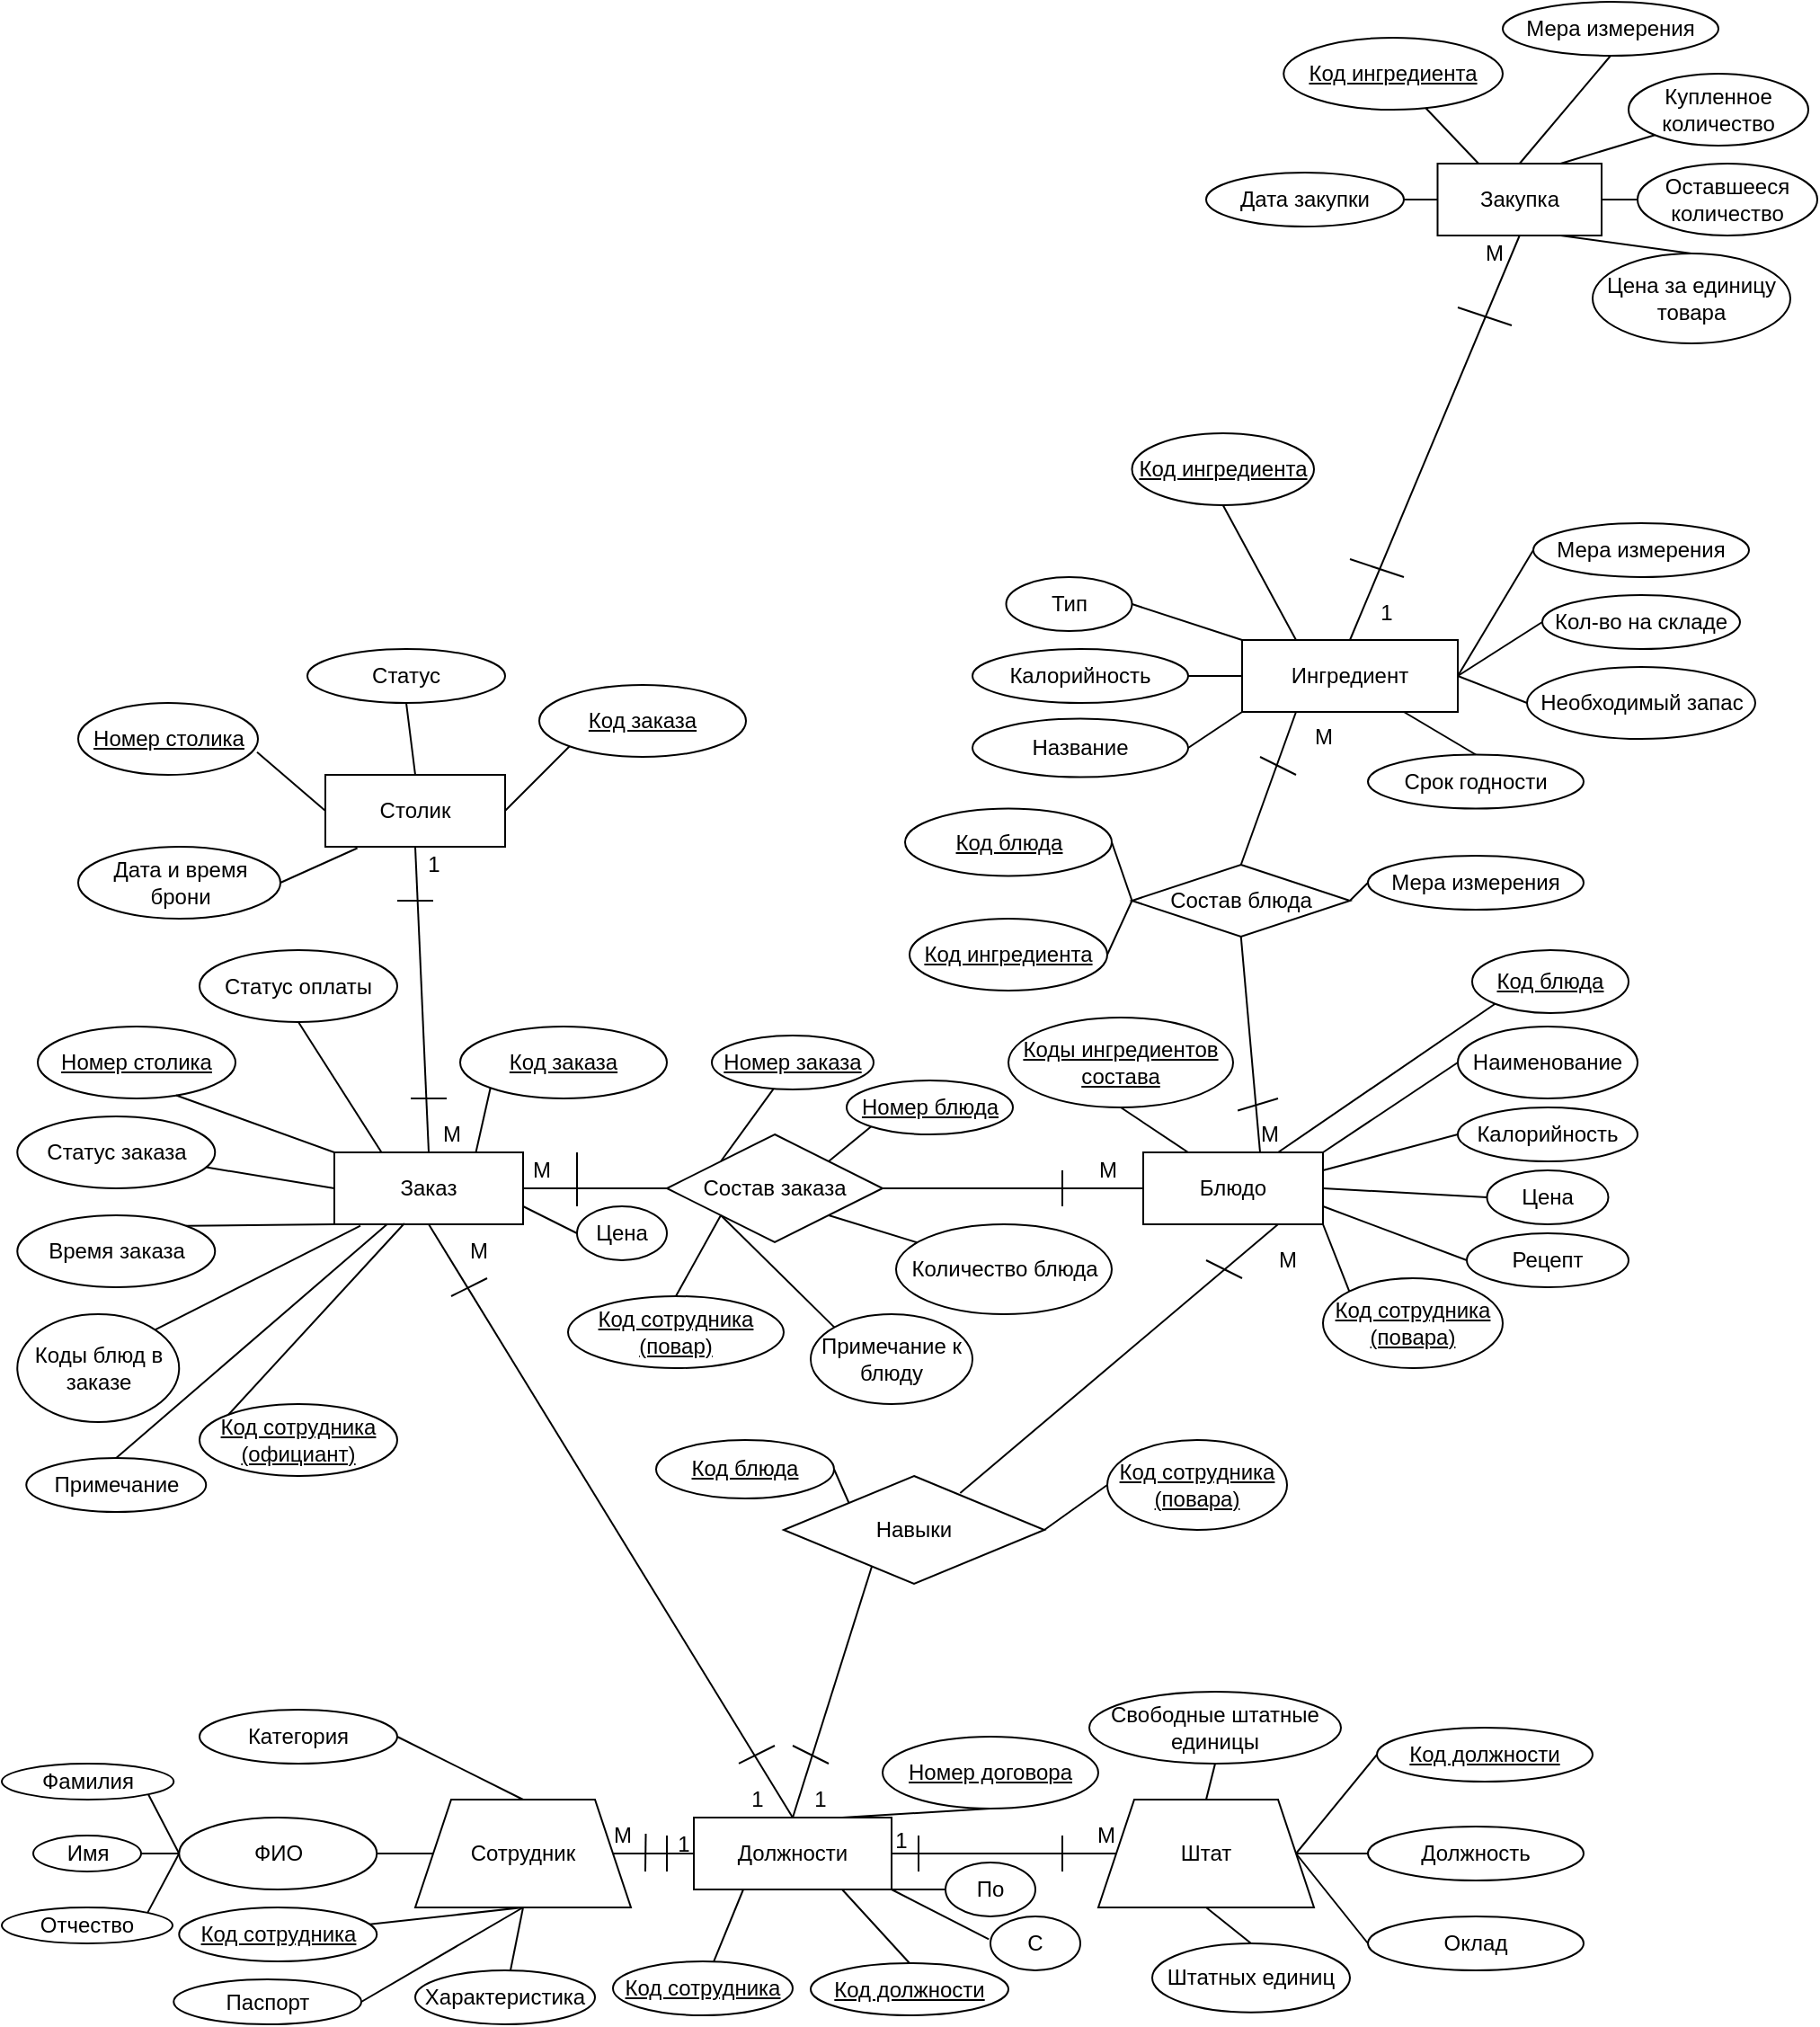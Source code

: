 <mxfile version="21.2.9" type="device">
  <diagram id="UZ1ILVMDWZqd_bXT8X1w" name="Page-1">
    <mxGraphModel dx="899" dy="439" grid="1" gridSize="10" guides="1" tooltips="1" connect="1" arrows="1" fold="1" page="1" pageScale="1" pageWidth="827" pageHeight="1169" math="0" shadow="0">
      <root>
        <mxCell id="0" />
        <mxCell id="1" parent="0" />
        <mxCell id="opRLC-yu4U34-WdNQWTd-2" value="" style="endArrow=none;html=1;rounded=0;exitX=0.5;exitY=1;exitDx=0;exitDy=0;entryX=1;entryY=0.5;entryDx=0;entryDy=0;" parent="1" source="Kmzw-rQ17uy8xX1qYXSE-18" target="opRLC-yu4U34-WdNQWTd-3" edge="1">
          <mxGeometry width="50" height="50" relative="1" as="geometry">
            <mxPoint x="280" y="1090" as="sourcePoint" />
            <mxPoint x="370" y="580" as="targetPoint" />
          </mxGeometry>
        </mxCell>
        <mxCell id="opRLC-yu4U34-WdNQWTd-3" value="Паспорт" style="ellipse;whiteSpace=wrap;html=1;" parent="1" vertex="1">
          <mxGeometry x="95.63" y="1130" width="104.37" height="25" as="geometry" />
        </mxCell>
        <mxCell id="opRLC-yu4U34-WdNQWTd-10" value="" style="endArrow=none;html=1;rounded=0;exitX=0;exitY=0.5;exitDx=0;exitDy=0;" parent="1" source="Kmzw-rQ17uy8xX1qYXSE-18" target="opRLC-yu4U34-WdNQWTd-11" edge="1">
          <mxGeometry width="50" height="50" relative="1" as="geometry">
            <mxPoint x="220" y="1060" as="sourcePoint" />
            <mxPoint x="270" y="520" as="targetPoint" />
          </mxGeometry>
        </mxCell>
        <mxCell id="opRLC-yu4U34-WdNQWTd-11" value="ФИО" style="ellipse;whiteSpace=wrap;html=1;" parent="1" vertex="1">
          <mxGeometry x="98.63" y="1040" width="110" height="40" as="geometry" />
        </mxCell>
        <mxCell id="opRLC-yu4U34-WdNQWTd-17" value="" style="endArrow=none;html=1;rounded=0;exitX=1;exitY=0.5;exitDx=0;exitDy=0;entryX=0;entryY=0.5;entryDx=0;entryDy=0;" parent="1" source="Kmzw-rQ17uy8xX1qYXSE-17" target="opRLC-yu4U34-WdNQWTd-18" edge="1">
          <mxGeometry width="50" height="50" relative="1" as="geometry">
            <mxPoint x="722.5" y="1060" as="sourcePoint" />
            <mxPoint x="700" y="470" as="targetPoint" />
          </mxGeometry>
        </mxCell>
        <mxCell id="opRLC-yu4U34-WdNQWTd-18" value="&lt;u&gt;Код должности&lt;/u&gt;" style="ellipse;whiteSpace=wrap;html=1;" parent="1" vertex="1">
          <mxGeometry x="765" y="990" width="120" height="30" as="geometry" />
        </mxCell>
        <mxCell id="opRLC-yu4U34-WdNQWTd-20" value="Должность" style="ellipse;whiteSpace=wrap;html=1;" parent="1" vertex="1">
          <mxGeometry x="760" y="1045" width="120" height="30" as="geometry" />
        </mxCell>
        <mxCell id="opRLC-yu4U34-WdNQWTd-21" value="" style="endArrow=none;html=1;rounded=0;entryX=0;entryY=0.5;entryDx=0;entryDy=0;exitX=1;exitY=0.5;exitDx=0;exitDy=0;" parent="1" source="Kmzw-rQ17uy8xX1qYXSE-17" target="opRLC-yu4U34-WdNQWTd-20" edge="1">
          <mxGeometry width="50" height="50" relative="1" as="geometry">
            <mxPoint x="722.5" y="1060" as="sourcePoint" />
            <mxPoint x="620" y="920" as="targetPoint" />
          </mxGeometry>
        </mxCell>
        <mxCell id="opRLC-yu4U34-WdNQWTd-22" value="Оклад" style="ellipse;whiteSpace=wrap;html=1;" parent="1" vertex="1">
          <mxGeometry x="760" y="1095" width="120" height="30" as="geometry" />
        </mxCell>
        <mxCell id="opRLC-yu4U34-WdNQWTd-23" value="" style="endArrow=none;html=1;rounded=0;exitX=1;exitY=0.5;exitDx=0;exitDy=0;entryX=0;entryY=0.5;entryDx=0;entryDy=0;" parent="1" source="Kmzw-rQ17uy8xX1qYXSE-17" target="opRLC-yu4U34-WdNQWTd-22" edge="1">
          <mxGeometry width="50" height="50" relative="1" as="geometry">
            <mxPoint x="722.5" y="1060" as="sourcePoint" />
            <mxPoint x="620" y="920" as="targetPoint" />
          </mxGeometry>
        </mxCell>
        <mxCell id="opRLC-yu4U34-WdNQWTd-26" value="" style="endArrow=none;html=1;rounded=0;exitX=0.5;exitY=0;exitDx=0;exitDy=0;entryX=1;entryY=0.5;entryDx=0;entryDy=0;" parent="1" source="Kmzw-rQ17uy8xX1qYXSE-18" target="opRLC-yu4U34-WdNQWTd-27" edge="1">
          <mxGeometry width="50" height="50" relative="1" as="geometry">
            <mxPoint x="280" y="1030" as="sourcePoint" />
            <mxPoint x="190" y="990" as="targetPoint" />
          </mxGeometry>
        </mxCell>
        <mxCell id="opRLC-yu4U34-WdNQWTd-27" value="Категория" style="ellipse;whiteSpace=wrap;html=1;" parent="1" vertex="1">
          <mxGeometry x="110" y="980" width="110" height="30" as="geometry" />
        </mxCell>
        <mxCell id="opRLC-yu4U34-WdNQWTd-28" value="Фамилия" style="ellipse;whiteSpace=wrap;html=1;" parent="1" vertex="1">
          <mxGeometry y="1010" width="95.63" height="20" as="geometry" />
        </mxCell>
        <mxCell id="opRLC-yu4U34-WdNQWTd-29" value="Отчество" style="ellipse;whiteSpace=wrap;html=1;" parent="1" vertex="1">
          <mxGeometry y="1090" width="95" height="20" as="geometry" />
        </mxCell>
        <mxCell id="opRLC-yu4U34-WdNQWTd-30" value="Имя" style="ellipse;whiteSpace=wrap;html=1;" parent="1" vertex="1">
          <mxGeometry x="17.5" y="1050" width="60" height="20" as="geometry" />
        </mxCell>
        <mxCell id="opRLC-yu4U34-WdNQWTd-33" value="" style="endArrow=none;html=1;rounded=0;exitX=0;exitY=0.5;exitDx=0;exitDy=0;entryX=1;entryY=0.5;entryDx=0;entryDy=0;" parent="1" source="opRLC-yu4U34-WdNQWTd-11" target="opRLC-yu4U34-WdNQWTd-30" edge="1">
          <mxGeometry width="50" height="50" relative="1" as="geometry">
            <mxPoint x="140" y="970" as="sourcePoint" />
            <mxPoint x="190" y="920" as="targetPoint" />
          </mxGeometry>
        </mxCell>
        <mxCell id="opRLC-yu4U34-WdNQWTd-34" value="" style="endArrow=none;html=1;rounded=0;exitX=0;exitY=0.5;exitDx=0;exitDy=0;entryX=1;entryY=1;entryDx=0;entryDy=0;" parent="1" source="opRLC-yu4U34-WdNQWTd-11" target="opRLC-yu4U34-WdNQWTd-28" edge="1">
          <mxGeometry width="50" height="50" relative="1" as="geometry">
            <mxPoint x="140" y="970" as="sourcePoint" />
            <mxPoint x="190" y="920" as="targetPoint" />
          </mxGeometry>
        </mxCell>
        <mxCell id="opRLC-yu4U34-WdNQWTd-35" value="" style="endArrow=none;html=1;rounded=0;exitX=0;exitY=0.5;exitDx=0;exitDy=0;entryX=1;entryY=0;entryDx=0;entryDy=0;" parent="1" source="opRLC-yu4U34-WdNQWTd-11" target="opRLC-yu4U34-WdNQWTd-29" edge="1">
          <mxGeometry width="50" height="50" relative="1" as="geometry">
            <mxPoint x="140" y="970" as="sourcePoint" />
            <mxPoint x="190" y="920" as="targetPoint" />
          </mxGeometry>
        </mxCell>
        <mxCell id="opRLC-yu4U34-WdNQWTd-36" value="" style="endArrow=none;html=1;rounded=0;exitX=0.25;exitY=1;exitDx=0;exitDy=0;" parent="1" source="Kmzw-rQ17uy8xX1qYXSE-15" target="opRLC-yu4U34-WdNQWTd-42" edge="1">
          <mxGeometry width="50" height="50" relative="1" as="geometry">
            <mxPoint x="410" y="1080" as="sourcePoint" />
            <mxPoint x="390" y="1120" as="targetPoint" />
          </mxGeometry>
        </mxCell>
        <mxCell id="opRLC-yu4U34-WdNQWTd-37" value="" style="endArrow=none;html=1;rounded=0;exitX=0.5;exitY=1;exitDx=0;exitDy=0;" parent="1" source="Kmzw-rQ17uy8xX1qYXSE-18" target="opRLC-yu4U34-WdNQWTd-38" edge="1">
          <mxGeometry width="50" height="50" relative="1" as="geometry">
            <mxPoint x="280" y="1090" as="sourcePoint" />
            <mxPoint x="280" y="1130" as="targetPoint" />
          </mxGeometry>
        </mxCell>
        <mxCell id="opRLC-yu4U34-WdNQWTd-38" value="Характеристика" style="ellipse;whiteSpace=wrap;html=1;" parent="1" vertex="1">
          <mxGeometry x="230" y="1125" width="100" height="30" as="geometry" />
        </mxCell>
        <mxCell id="opRLC-yu4U34-WdNQWTd-39" value="" style="endArrow=none;html=1;rounded=0;exitX=0.5;exitY=1;exitDx=0;exitDy=0;" parent="1" source="Kmzw-rQ17uy8xX1qYXSE-18" target="opRLC-yu4U34-WdNQWTd-40" edge="1">
          <mxGeometry width="50" height="50" relative="1" as="geometry">
            <mxPoint x="280" y="1090" as="sourcePoint" />
            <mxPoint x="190" y="1100" as="targetPoint" />
          </mxGeometry>
        </mxCell>
        <mxCell id="opRLC-yu4U34-WdNQWTd-40" value="&lt;u&gt;Код сотрудника&lt;/u&gt;" style="ellipse;whiteSpace=wrap;html=1;" parent="1" vertex="1">
          <mxGeometry x="98.63" y="1090" width="110" height="30" as="geometry" />
        </mxCell>
        <mxCell id="opRLC-yu4U34-WdNQWTd-42" value="&lt;u&gt;Код сотрудника&lt;/u&gt;" style="ellipse;whiteSpace=wrap;html=1;" parent="1" vertex="1">
          <mxGeometry x="340" y="1120" width="100" height="30" as="geometry" />
        </mxCell>
        <mxCell id="opRLC-yu4U34-WdNQWTd-44" value="" style="endArrow=none;html=1;rounded=0;entryX=0.75;entryY=1;entryDx=0;entryDy=0;exitX=0.5;exitY=0;exitDx=0;exitDy=0;" parent="1" source="opRLC-yu4U34-WdNQWTd-45" target="Kmzw-rQ17uy8xX1qYXSE-15" edge="1">
          <mxGeometry width="50" height="50" relative="1" as="geometry">
            <mxPoint x="480" y="1110" as="sourcePoint" />
            <mxPoint x="470" y="1080" as="targetPoint" />
          </mxGeometry>
        </mxCell>
        <mxCell id="opRLC-yu4U34-WdNQWTd-45" value="&lt;u&gt;Код должности&lt;/u&gt;" style="ellipse;whiteSpace=wrap;html=1;" parent="1" vertex="1">
          <mxGeometry x="450" y="1121" width="110" height="29" as="geometry" />
        </mxCell>
        <mxCell id="opRLC-yu4U34-WdNQWTd-49" value="" style="endArrow=none;html=1;rounded=0;exitX=1;exitY=0.5;exitDx=0;exitDy=0;entryX=0;entryY=0.5;entryDx=0;entryDy=0;" parent="1" source="Kmzw-rQ17uy8xX1qYXSE-18" target="Kmzw-rQ17uy8xX1qYXSE-15" edge="1">
          <mxGeometry width="50" height="50" relative="1" as="geometry">
            <mxPoint x="340" y="1060" as="sourcePoint" />
            <mxPoint x="380" y="1060" as="targetPoint" />
          </mxGeometry>
        </mxCell>
        <mxCell id="opRLC-yu4U34-WdNQWTd-50" value="" style="endArrow=none;html=1;rounded=0;entryX=1;entryY=0.5;entryDx=0;entryDy=0;exitX=0;exitY=0.5;exitDx=0;exitDy=0;" parent="1" source="Kmzw-rQ17uy8xX1qYXSE-17" target="Kmzw-rQ17uy8xX1qYXSE-15" edge="1">
          <mxGeometry width="50" height="50" relative="1" as="geometry">
            <mxPoint x="612.5" y="1060" as="sourcePoint" />
            <mxPoint x="500" y="1060" as="targetPoint" />
          </mxGeometry>
        </mxCell>
        <mxCell id="opRLC-yu4U34-WdNQWTd-51" value="" style="endArrow=none;html=1;rounded=0;entryX=0.5;entryY=1;entryDx=0;entryDy=0;exitX=0.5;exitY=0;exitDx=0;exitDy=0;" parent="1" source="opRLC-yu4U34-WdNQWTd-52" target="Kmzw-rQ17uy8xX1qYXSE-17" edge="1">
          <mxGeometry width="50" height="50" relative="1" as="geometry">
            <mxPoint x="610" y="1110" as="sourcePoint" />
            <mxPoint x="667.5" y="1090" as="targetPoint" />
          </mxGeometry>
        </mxCell>
        <mxCell id="opRLC-yu4U34-WdNQWTd-52" value="Штатных единиц" style="ellipse;whiteSpace=wrap;html=1;" parent="1" vertex="1">
          <mxGeometry x="640" y="1110.0" width="110" height="38.37" as="geometry" />
        </mxCell>
        <mxCell id="opRLC-yu4U34-WdNQWTd-53" value="Свободные штатные единицы" style="ellipse;whiteSpace=wrap;html=1;" parent="1" vertex="1">
          <mxGeometry x="605" y="970" width="140" height="40" as="geometry" />
        </mxCell>
        <mxCell id="opRLC-yu4U34-WdNQWTd-54" value="" style="endArrow=none;html=1;rounded=0;entryX=0.5;entryY=1;entryDx=0;entryDy=0;exitX=0.5;exitY=0;exitDx=0;exitDy=0;" parent="1" source="Kmzw-rQ17uy8xX1qYXSE-17" target="opRLC-yu4U34-WdNQWTd-53" edge="1">
          <mxGeometry width="50" height="50" relative="1" as="geometry">
            <mxPoint x="667.5" y="1030" as="sourcePoint" />
            <mxPoint x="500" y="1040" as="targetPoint" />
          </mxGeometry>
        </mxCell>
        <mxCell id="opRLC-yu4U34-WdNQWTd-60" value="Заказ" style="rounded=0;whiteSpace=wrap;html=1;" parent="1" vertex="1">
          <mxGeometry x="185" y="670" width="105" height="40" as="geometry" />
        </mxCell>
        <mxCell id="opRLC-yu4U34-WdNQWTd-62" value="Время заказа" style="ellipse;whiteSpace=wrap;html=1;" parent="1" vertex="1">
          <mxGeometry x="8.63" y="705" width="110" height="40" as="geometry" />
        </mxCell>
        <mxCell id="opRLC-yu4U34-WdNQWTd-63" value="Статус заказа" style="ellipse;whiteSpace=wrap;html=1;" parent="1" vertex="1">
          <mxGeometry x="8.63" y="650" width="110" height="40" as="geometry" />
        </mxCell>
        <mxCell id="opRLC-yu4U34-WdNQWTd-65" value="Дата и время брони" style="ellipse;whiteSpace=wrap;html=1;" parent="1" vertex="1">
          <mxGeometry x="42.5" y="500" width="112.5" height="40" as="geometry" />
        </mxCell>
        <mxCell id="opRLC-yu4U34-WdNQWTd-66" value="Примечание" style="ellipse;whiteSpace=wrap;html=1;" parent="1" vertex="1">
          <mxGeometry x="13.63" y="840" width="100" height="30" as="geometry" />
        </mxCell>
        <mxCell id="opRLC-yu4U34-WdNQWTd-67" value="Цена" style="ellipse;whiteSpace=wrap;html=1;" parent="1" vertex="1">
          <mxGeometry x="320" y="700" width="50" height="30" as="geometry" />
        </mxCell>
        <mxCell id="opRLC-yu4U34-WdNQWTd-68" value="Статус оплаты" style="ellipse;whiteSpace=wrap;html=1;" parent="1" vertex="1">
          <mxGeometry x="110" y="557.5" width="110" height="40" as="geometry" />
        </mxCell>
        <mxCell id="opRLC-yu4U34-WdNQWTd-69" value="&lt;u&gt;Код заказа&lt;/u&gt;" style="ellipse;whiteSpace=wrap;html=1;" parent="1" vertex="1">
          <mxGeometry x="255" y="600" width="115" height="40" as="geometry" />
        </mxCell>
        <mxCell id="opRLC-yu4U34-WdNQWTd-70" value="Столик" style="rounded=0;whiteSpace=wrap;html=1;" parent="1" vertex="1">
          <mxGeometry x="180" y="460" width="100" height="40" as="geometry" />
        </mxCell>
        <mxCell id="opRLC-yu4U34-WdNQWTd-71" value="&lt;u&gt;Номер столика&lt;/u&gt;" style="ellipse;whiteSpace=wrap;html=1;" parent="1" vertex="1">
          <mxGeometry x="42.5" y="420" width="100" height="40" as="geometry" />
        </mxCell>
        <mxCell id="opRLC-yu4U34-WdNQWTd-72" value="&lt;u&gt;Код заказа&lt;/u&gt;" style="ellipse;whiteSpace=wrap;html=1;" parent="1" vertex="1">
          <mxGeometry x="299" y="410" width="115" height="40" as="geometry" />
        </mxCell>
        <mxCell id="opRLC-yu4U34-WdNQWTd-73" value="Статус" style="ellipse;whiteSpace=wrap;html=1;" parent="1" vertex="1">
          <mxGeometry x="170" y="390" width="110" height="30" as="geometry" />
        </mxCell>
        <mxCell id="opRLC-yu4U34-WdNQWTd-75" value="&lt;u&gt;Номер столика&lt;/u&gt;" style="ellipse;whiteSpace=wrap;html=1;" parent="1" vertex="1">
          <mxGeometry x="20" y="600" width="110" height="40" as="geometry" />
        </mxCell>
        <mxCell id="opRLC-yu4U34-WdNQWTd-78" value="" style="endArrow=none;html=1;rounded=0;entryX=0.5;entryY=1;entryDx=0;entryDy=0;exitX=0.5;exitY=0;exitDx=0;exitDy=0;" parent="1" source="Kmzw-rQ17uy8xX1qYXSE-15" target="opRLC-yu4U34-WdNQWTd-60" edge="1">
          <mxGeometry width="50" height="50" relative="1" as="geometry">
            <mxPoint x="300" y="990" as="sourcePoint" />
            <mxPoint x="290" y="720" as="targetPoint" />
          </mxGeometry>
        </mxCell>
        <mxCell id="opRLC-yu4U34-WdNQWTd-80" value="M" style="text;html=1;align=center;verticalAlign=middle;resizable=0;points=[];autosize=1;strokeColor=none;fillColor=none;" parent="1" vertex="1">
          <mxGeometry x="250" y="715" width="30" height="20" as="geometry" />
        </mxCell>
        <mxCell id="opRLC-yu4U34-WdNQWTd-81" value="" style="endArrow=none;html=1;rounded=0;exitX=0.5;exitY=0;exitDx=0;exitDy=0;entryX=0.5;entryY=1;entryDx=0;entryDy=0;" parent="1" source="opRLC-yu4U34-WdNQWTd-60" target="opRLC-yu4U34-WdNQWTd-70" edge="1">
          <mxGeometry width="50" height="50" relative="1" as="geometry">
            <mxPoint x="270" y="770" as="sourcePoint" />
            <mxPoint x="320" y="720" as="targetPoint" />
          </mxGeometry>
        </mxCell>
        <mxCell id="opRLC-yu4U34-WdNQWTd-82" value="1" style="text;html=1;align=center;verticalAlign=middle;resizable=0;points=[];autosize=1;strokeColor=none;fillColor=none;" parent="1" vertex="1">
          <mxGeometry x="230" y="500" width="20" height="20" as="geometry" />
        </mxCell>
        <mxCell id="opRLC-yu4U34-WdNQWTd-83" value="M" style="text;html=1;align=center;verticalAlign=middle;resizable=0;points=[];autosize=1;strokeColor=none;fillColor=none;" parent="1" vertex="1">
          <mxGeometry x="235" y="650" width="30" height="20" as="geometry" />
        </mxCell>
        <mxCell id="opRLC-yu4U34-WdNQWTd-85" value="" style="endArrow=none;html=1;rounded=0;exitX=0.5;exitY=0;exitDx=0;exitDy=0;" parent="1" source="opRLC-yu4U34-WdNQWTd-66" target="opRLC-yu4U34-WdNQWTd-60" edge="1">
          <mxGeometry width="50" height="50" relative="1" as="geometry">
            <mxPoint x="270" y="770" as="sourcePoint" />
            <mxPoint x="320" y="720" as="targetPoint" />
          </mxGeometry>
        </mxCell>
        <mxCell id="opRLC-yu4U34-WdNQWTd-86" value="" style="endArrow=none;html=1;rounded=0;exitX=1;exitY=0;exitDx=0;exitDy=0;entryX=0;entryY=1;entryDx=0;entryDy=0;" parent="1" source="opRLC-yu4U34-WdNQWTd-62" target="opRLC-yu4U34-WdNQWTd-60" edge="1">
          <mxGeometry width="50" height="50" relative="1" as="geometry">
            <mxPoint x="270" y="770" as="sourcePoint" />
            <mxPoint x="320" y="720" as="targetPoint" />
          </mxGeometry>
        </mxCell>
        <mxCell id="opRLC-yu4U34-WdNQWTd-87" value="" style="endArrow=none;html=1;rounded=0;entryX=0;entryY=0.5;entryDx=0;entryDy=0;" parent="1" source="opRLC-yu4U34-WdNQWTd-63" target="opRLC-yu4U34-WdNQWTd-60" edge="1">
          <mxGeometry width="50" height="50" relative="1" as="geometry">
            <mxPoint x="270" y="770" as="sourcePoint" />
            <mxPoint x="320" y="720" as="targetPoint" />
          </mxGeometry>
        </mxCell>
        <mxCell id="opRLC-yu4U34-WdNQWTd-88" value="" style="endArrow=none;html=1;rounded=0;exitX=0.7;exitY=0.956;exitDx=0;exitDy=0;exitPerimeter=0;entryX=0;entryY=0;entryDx=0;entryDy=0;" parent="1" source="opRLC-yu4U34-WdNQWTd-75" target="opRLC-yu4U34-WdNQWTd-60" edge="1">
          <mxGeometry width="50" height="50" relative="1" as="geometry">
            <mxPoint x="270" y="770" as="sourcePoint" />
            <mxPoint x="180" y="670" as="targetPoint" />
          </mxGeometry>
        </mxCell>
        <mxCell id="opRLC-yu4U34-WdNQWTd-90" value="" style="endArrow=none;html=1;rounded=0;exitX=0;exitY=0.5;exitDx=0;exitDy=0;" parent="1" source="opRLC-yu4U34-WdNQWTd-67" edge="1">
          <mxGeometry width="50" height="50" relative="1" as="geometry">
            <mxPoint x="270" y="770" as="sourcePoint" />
            <mxPoint x="290" y="700" as="targetPoint" />
          </mxGeometry>
        </mxCell>
        <mxCell id="opRLC-yu4U34-WdNQWTd-91" value="" style="endArrow=none;html=1;rounded=0;entryX=0.75;entryY=0;entryDx=0;entryDy=0;exitX=0;exitY=1;exitDx=0;exitDy=0;" parent="1" source="opRLC-yu4U34-WdNQWTd-69" target="opRLC-yu4U34-WdNQWTd-60" edge="1">
          <mxGeometry width="50" height="50" relative="1" as="geometry">
            <mxPoint x="270" y="770" as="sourcePoint" />
            <mxPoint x="320" y="720" as="targetPoint" />
          </mxGeometry>
        </mxCell>
        <mxCell id="opRLC-yu4U34-WdNQWTd-92" value="" style="endArrow=none;html=1;rounded=0;exitX=1;exitY=0.5;exitDx=0;exitDy=0;entryX=0;entryY=1;entryDx=0;entryDy=0;" parent="1" source="opRLC-yu4U34-WdNQWTd-70" target="opRLC-yu4U34-WdNQWTd-72" edge="1">
          <mxGeometry width="50" height="50" relative="1" as="geometry">
            <mxPoint x="270" y="520" as="sourcePoint" />
            <mxPoint x="320" y="470" as="targetPoint" />
          </mxGeometry>
        </mxCell>
        <mxCell id="opRLC-yu4U34-WdNQWTd-93" value="" style="endArrow=none;html=1;rounded=0;exitX=0.5;exitY=0;exitDx=0;exitDy=0;entryX=0.5;entryY=1;entryDx=0;entryDy=0;" parent="1" source="opRLC-yu4U34-WdNQWTd-70" target="opRLC-yu4U34-WdNQWTd-73" edge="1">
          <mxGeometry width="50" height="50" relative="1" as="geometry">
            <mxPoint x="270" y="520" as="sourcePoint" />
            <mxPoint x="320" y="470" as="targetPoint" />
          </mxGeometry>
        </mxCell>
        <mxCell id="opRLC-yu4U34-WdNQWTd-94" value="" style="endArrow=none;html=1;rounded=0;exitX=0.995;exitY=0.685;exitDx=0;exitDy=0;exitPerimeter=0;entryX=0;entryY=0.5;entryDx=0;entryDy=0;" parent="1" source="opRLC-yu4U34-WdNQWTd-71" target="opRLC-yu4U34-WdNQWTd-70" edge="1">
          <mxGeometry width="50" height="50" relative="1" as="geometry">
            <mxPoint x="270" y="520" as="sourcePoint" />
            <mxPoint x="320" y="470" as="targetPoint" />
          </mxGeometry>
        </mxCell>
        <mxCell id="opRLC-yu4U34-WdNQWTd-95" value="" style="endArrow=none;html=1;rounded=0;exitX=1;exitY=0.5;exitDx=0;exitDy=0;entryX=0.178;entryY=1.019;entryDx=0;entryDy=0;entryPerimeter=0;" parent="1" source="opRLC-yu4U34-WdNQWTd-65" target="opRLC-yu4U34-WdNQWTd-70" edge="1">
          <mxGeometry width="50" height="50" relative="1" as="geometry">
            <mxPoint x="270" y="520" as="sourcePoint" />
            <mxPoint x="320" y="470" as="targetPoint" />
          </mxGeometry>
        </mxCell>
        <mxCell id="opRLC-yu4U34-WdNQWTd-96" value="Коды блюд в заказе" style="ellipse;whiteSpace=wrap;html=1;" parent="1" vertex="1">
          <mxGeometry x="8.63" y="760" width="90" height="60" as="geometry" />
        </mxCell>
        <mxCell id="opRLC-yu4U34-WdNQWTd-97" value="" style="endArrow=none;html=1;rounded=0;exitX=1;exitY=0;exitDx=0;exitDy=0;entryX=0.138;entryY=1.019;entryDx=0;entryDy=0;entryPerimeter=0;" parent="1" source="opRLC-yu4U34-WdNQWTd-96" target="opRLC-yu4U34-WdNQWTd-60" edge="1">
          <mxGeometry width="50" height="50" relative="1" as="geometry">
            <mxPoint x="120" y="640" as="sourcePoint" />
            <mxPoint x="170" y="590" as="targetPoint" />
          </mxGeometry>
        </mxCell>
        <mxCell id="opRLC-yu4U34-WdNQWTd-98" value="Состав заказа" style="rhombus;whiteSpace=wrap;html=1;" parent="1" vertex="1">
          <mxGeometry x="370" y="660" width="120" height="60" as="geometry" />
        </mxCell>
        <mxCell id="opRLC-yu4U34-WdNQWTd-99" value="" style="endArrow=none;html=1;rounded=0;exitX=1;exitY=0.5;exitDx=0;exitDy=0;entryX=0;entryY=0.5;entryDx=0;entryDy=0;" parent="1" source="opRLC-yu4U34-WdNQWTd-60" target="opRLC-yu4U34-WdNQWTd-98" edge="1">
          <mxGeometry width="50" height="50" relative="1" as="geometry">
            <mxPoint x="380" y="640" as="sourcePoint" />
            <mxPoint x="430" y="590" as="targetPoint" />
          </mxGeometry>
        </mxCell>
        <mxCell id="opRLC-yu4U34-WdNQWTd-100" value="" style="endArrow=none;html=1;rounded=0;exitX=0;exitY=0;exitDx=0;exitDy=0;" parent="1" source="opRLC-yu4U34-WdNQWTd-98" target="opRLC-yu4U34-WdNQWTd-101" edge="1">
          <mxGeometry width="50" height="50" relative="1" as="geometry">
            <mxPoint x="390" y="640" as="sourcePoint" />
            <mxPoint x="450" y="640" as="targetPoint" />
          </mxGeometry>
        </mxCell>
        <mxCell id="opRLC-yu4U34-WdNQWTd-101" value="&lt;u&gt;Номер заказа&lt;/u&gt;" style="ellipse;whiteSpace=wrap;html=1;" parent="1" vertex="1">
          <mxGeometry x="395" y="605" width="90" height="30" as="geometry" />
        </mxCell>
        <mxCell id="opRLC-yu4U34-WdNQWTd-102" value="&lt;u&gt;Номер блюда&lt;/u&gt;" style="ellipse;whiteSpace=wrap;html=1;" parent="1" vertex="1">
          <mxGeometry x="470" y="630" width="92.5" height="30" as="geometry" />
        </mxCell>
        <mxCell id="opRLC-yu4U34-WdNQWTd-103" value="" style="endArrow=none;html=1;rounded=0;exitX=1;exitY=0;exitDx=0;exitDy=0;entryX=0;entryY=1;entryDx=0;entryDy=0;" parent="1" source="opRLC-yu4U34-WdNQWTd-98" target="opRLC-yu4U34-WdNQWTd-102" edge="1">
          <mxGeometry width="50" height="50" relative="1" as="geometry">
            <mxPoint x="450" y="570" as="sourcePoint" />
            <mxPoint x="500" y="520" as="targetPoint" />
          </mxGeometry>
        </mxCell>
        <mxCell id="opRLC-yu4U34-WdNQWTd-104" value="" style="endArrow=none;html=1;rounded=0;exitX=1;exitY=1;exitDx=0;exitDy=0;" parent="1" source="opRLC-yu4U34-WdNQWTd-98" target="opRLC-yu4U34-WdNQWTd-105" edge="1">
          <mxGeometry width="50" height="50" relative="1" as="geometry">
            <mxPoint x="450" y="570" as="sourcePoint" />
            <mxPoint x="530" y="730" as="targetPoint" />
          </mxGeometry>
        </mxCell>
        <mxCell id="opRLC-yu4U34-WdNQWTd-105" value="Количество блюда" style="ellipse;whiteSpace=wrap;html=1;" parent="1" vertex="1">
          <mxGeometry x="497.5" y="710" width="120" height="50" as="geometry" />
        </mxCell>
        <mxCell id="opRLC-yu4U34-WdNQWTd-107" value="Примечание к блюду" style="ellipse;whiteSpace=wrap;html=1;" parent="1" vertex="1">
          <mxGeometry x="450" y="760" width="90" height="50" as="geometry" />
        </mxCell>
        <mxCell id="opRLC-yu4U34-WdNQWTd-108" value="" style="endArrow=none;html=1;rounded=0;entryX=0;entryY=1;entryDx=0;entryDy=0;exitX=0;exitY=0;exitDx=0;exitDy=0;" parent="1" source="opRLC-yu4U34-WdNQWTd-107" target="opRLC-yu4U34-WdNQWTd-98" edge="1">
          <mxGeometry width="50" height="50" relative="1" as="geometry">
            <mxPoint x="430" y="570" as="sourcePoint" />
            <mxPoint x="480" y="520" as="targetPoint" />
          </mxGeometry>
        </mxCell>
        <mxCell id="opRLC-yu4U34-WdNQWTd-109" value="M" style="text;html=1;align=center;verticalAlign=middle;resizable=0;points=[];autosize=1;strokeColor=none;fillColor=none;" parent="1" vertex="1">
          <mxGeometry x="285" y="670" width="30" height="20" as="geometry" />
        </mxCell>
        <mxCell id="opRLC-yu4U34-WdNQWTd-111" value="" style="endArrow=none;html=1;rounded=0;exitX=1;exitY=0.5;exitDx=0;exitDy=0;entryX=0;entryY=0.5;entryDx=0;entryDy=0;" parent="1" source="opRLC-yu4U34-WdNQWTd-98" target="opRLC-yu4U34-WdNQWTd-113" edge="1">
          <mxGeometry width="50" height="50" relative="1" as="geometry">
            <mxPoint x="570" y="700" as="sourcePoint" />
            <mxPoint x="580" y="690" as="targetPoint" />
          </mxGeometry>
        </mxCell>
        <mxCell id="opRLC-yu4U34-WdNQWTd-113" value="Блюдо" style="rounded=0;whiteSpace=wrap;html=1;" parent="1" vertex="1">
          <mxGeometry x="635" y="670" width="100" height="40" as="geometry" />
        </mxCell>
        <mxCell id="opRLC-yu4U34-WdNQWTd-114" value="Наименование" style="ellipse;whiteSpace=wrap;html=1;" parent="1" vertex="1">
          <mxGeometry x="810" y="600" width="100" height="40" as="geometry" />
        </mxCell>
        <mxCell id="opRLC-yu4U34-WdNQWTd-115" value="&lt;u&gt;Код блюда&lt;/u&gt;" style="ellipse;whiteSpace=wrap;html=1;" parent="1" vertex="1">
          <mxGeometry x="818" y="557.5" width="87" height="35" as="geometry" />
        </mxCell>
        <mxCell id="opRLC-yu4U34-WdNQWTd-116" value="Цена" style="ellipse;whiteSpace=wrap;html=1;" parent="1" vertex="1">
          <mxGeometry x="826.25" y="680" width="67.5" height="30" as="geometry" />
        </mxCell>
        <mxCell id="opRLC-yu4U34-WdNQWTd-117" value="Калорийность" style="ellipse;whiteSpace=wrap;html=1;" parent="1" vertex="1">
          <mxGeometry x="810" y="645" width="100" height="30" as="geometry" />
        </mxCell>
        <mxCell id="opRLC-yu4U34-WdNQWTd-118" value="&lt;u&gt;Коды ингредиентов состава&lt;/u&gt;" style="ellipse;whiteSpace=wrap;html=1;" parent="1" vertex="1">
          <mxGeometry x="560" y="595" width="125" height="50" as="geometry" />
        </mxCell>
        <mxCell id="opRLC-yu4U34-WdNQWTd-120" value="Рецепт" style="ellipse;whiteSpace=wrap;html=1;" parent="1" vertex="1">
          <mxGeometry x="815" y="715" width="90" height="30" as="geometry" />
        </mxCell>
        <mxCell id="opRLC-yu4U34-WdNQWTd-121" value="&lt;u&gt;Код сотрудника (повара)&lt;/u&gt;" style="ellipse;whiteSpace=wrap;html=1;" parent="1" vertex="1">
          <mxGeometry x="735" y="740" width="100" height="50" as="geometry" />
        </mxCell>
        <mxCell id="opRLC-yu4U34-WdNQWTd-122" style="edgeStyle=orthogonalEdgeStyle;rounded=0;orthogonalLoop=1;jettySize=auto;html=1;exitX=0.5;exitY=1;exitDx=0;exitDy=0;" parent="1" source="opRLC-yu4U34-WdNQWTd-113" target="opRLC-yu4U34-WdNQWTd-113" edge="1">
          <mxGeometry relative="1" as="geometry" />
        </mxCell>
        <mxCell id="opRLC-yu4U34-WdNQWTd-124" value="" style="endArrow=none;html=1;rounded=0;exitX=0.677;exitY=0.158;exitDx=0;exitDy=0;entryX=0.75;entryY=1;entryDx=0;entryDy=0;exitPerimeter=0;" parent="1" source="opRLC-yu4U34-WdNQWTd-125" target="opRLC-yu4U34-WdNQWTd-113" edge="1">
          <mxGeometry width="50" height="50" relative="1" as="geometry">
            <mxPoint x="570" y="940" as="sourcePoint" />
            <mxPoint x="620" y="890" as="targetPoint" />
          </mxGeometry>
        </mxCell>
        <mxCell id="opRLC-yu4U34-WdNQWTd-125" value="Навыки" style="rhombus;whiteSpace=wrap;html=1;" parent="1" vertex="1">
          <mxGeometry x="435" y="850" width="145" height="60" as="geometry" />
        </mxCell>
        <mxCell id="opRLC-yu4U34-WdNQWTd-127" value="" style="endArrow=none;html=1;rounded=0;entryX=0.338;entryY=0.839;entryDx=0;entryDy=0;entryPerimeter=0;exitX=0.5;exitY=0;exitDx=0;exitDy=0;" parent="1" source="Kmzw-rQ17uy8xX1qYXSE-15" target="opRLC-yu4U34-WdNQWTd-125" edge="1">
          <mxGeometry width="50" height="50" relative="1" as="geometry">
            <mxPoint x="330" y="990" as="sourcePoint" />
            <mxPoint x="620" y="890" as="targetPoint" />
          </mxGeometry>
        </mxCell>
        <mxCell id="opRLC-yu4U34-WdNQWTd-131" value="M" style="text;html=1;align=center;verticalAlign=middle;resizable=0;points=[];autosize=1;strokeColor=none;fillColor=none;" parent="1" vertex="1">
          <mxGeometry x="700" y="720" width="30" height="20" as="geometry" />
        </mxCell>
        <mxCell id="opRLC-yu4U34-WdNQWTd-134" value="" style="endArrow=none;html=1;rounded=0;entryX=1;entryY=1;entryDx=0;entryDy=0;exitX=0;exitY=0;exitDx=0;exitDy=0;" parent="1" source="opRLC-yu4U34-WdNQWTd-121" target="opRLC-yu4U34-WdNQWTd-113" edge="1">
          <mxGeometry width="50" height="50" relative="1" as="geometry">
            <mxPoint x="570" y="690" as="sourcePoint" />
            <mxPoint x="620" y="640" as="targetPoint" />
          </mxGeometry>
        </mxCell>
        <mxCell id="opRLC-yu4U34-WdNQWTd-135" value="" style="endArrow=none;html=1;rounded=0;exitX=1;exitY=0.75;exitDx=0;exitDy=0;entryX=0;entryY=0.5;entryDx=0;entryDy=0;" parent="1" source="opRLC-yu4U34-WdNQWTd-113" target="opRLC-yu4U34-WdNQWTd-120" edge="1">
          <mxGeometry width="50" height="50" relative="1" as="geometry">
            <mxPoint x="570" y="690" as="sourcePoint" />
            <mxPoint x="620" y="640" as="targetPoint" />
          </mxGeometry>
        </mxCell>
        <mxCell id="opRLC-yu4U34-WdNQWTd-136" value="" style="endArrow=none;html=1;rounded=0;entryX=1;entryY=0.5;entryDx=0;entryDy=0;exitX=0;exitY=0.5;exitDx=0;exitDy=0;" parent="1" source="opRLC-yu4U34-WdNQWTd-116" target="opRLC-yu4U34-WdNQWTd-113" edge="1">
          <mxGeometry width="50" height="50" relative="1" as="geometry">
            <mxPoint x="570" y="690" as="sourcePoint" />
            <mxPoint x="620" y="640" as="targetPoint" />
          </mxGeometry>
        </mxCell>
        <mxCell id="opRLC-yu4U34-WdNQWTd-137" value="" style="endArrow=none;html=1;rounded=0;entryX=1;entryY=0.25;entryDx=0;entryDy=0;exitX=0;exitY=0.5;exitDx=0;exitDy=0;" parent="1" source="opRLC-yu4U34-WdNQWTd-117" target="opRLC-yu4U34-WdNQWTd-113" edge="1">
          <mxGeometry width="50" height="50" relative="1" as="geometry">
            <mxPoint x="570" y="690" as="sourcePoint" />
            <mxPoint x="620" y="640" as="targetPoint" />
          </mxGeometry>
        </mxCell>
        <mxCell id="opRLC-yu4U34-WdNQWTd-138" value="" style="endArrow=none;html=1;rounded=0;exitX=1;exitY=0;exitDx=0;exitDy=0;entryX=0;entryY=0.5;entryDx=0;entryDy=0;" parent="1" source="opRLC-yu4U34-WdNQWTd-113" target="opRLC-yu4U34-WdNQWTd-114" edge="1">
          <mxGeometry width="50" height="50" relative="1" as="geometry">
            <mxPoint x="570" y="690" as="sourcePoint" />
            <mxPoint x="620" y="640" as="targetPoint" />
          </mxGeometry>
        </mxCell>
        <mxCell id="opRLC-yu4U34-WdNQWTd-139" value="" style="endArrow=none;html=1;rounded=0;entryX=0.25;entryY=0;entryDx=0;entryDy=0;exitX=0.5;exitY=1;exitDx=0;exitDy=0;" parent="1" source="opRLC-yu4U34-WdNQWTd-118" target="opRLC-yu4U34-WdNQWTd-113" edge="1">
          <mxGeometry width="50" height="50" relative="1" as="geometry">
            <mxPoint x="570" y="690" as="sourcePoint" />
            <mxPoint x="620" y="640" as="targetPoint" />
          </mxGeometry>
        </mxCell>
        <mxCell id="opRLC-yu4U34-WdNQWTd-140" value="" style="endArrow=none;html=1;rounded=0;entryX=0;entryY=1;entryDx=0;entryDy=0;exitX=0.75;exitY=0;exitDx=0;exitDy=0;" parent="1" source="opRLC-yu4U34-WdNQWTd-113" target="opRLC-yu4U34-WdNQWTd-115" edge="1">
          <mxGeometry width="50" height="50" relative="1" as="geometry">
            <mxPoint x="570" y="690" as="sourcePoint" />
            <mxPoint x="620" y="640" as="targetPoint" />
          </mxGeometry>
        </mxCell>
        <mxCell id="opRLC-yu4U34-WdNQWTd-142" value="Ингредиент" style="rounded=0;whiteSpace=wrap;html=1;" parent="1" vertex="1">
          <mxGeometry x="690" y="385" width="120" height="40" as="geometry" />
        </mxCell>
        <mxCell id="opRLC-yu4U34-WdNQWTd-144" value="Название" style="ellipse;whiteSpace=wrap;html=1;" parent="1" vertex="1">
          <mxGeometry x="540" y="428.75" width="120" height="32.5" as="geometry" />
        </mxCell>
        <mxCell id="opRLC-yu4U34-WdNQWTd-146" value="Тип" style="ellipse;whiteSpace=wrap;html=1;" parent="1" vertex="1">
          <mxGeometry x="558.75" y="350" width="70" height="30" as="geometry" />
        </mxCell>
        <mxCell id="opRLC-yu4U34-WdNQWTd-147" value="&lt;u&gt;Код ингредиента&lt;/u&gt;" style="ellipse;whiteSpace=wrap;html=1;" parent="1" vertex="1">
          <mxGeometry x="628.75" y="270" width="101.25" height="40" as="geometry" />
        </mxCell>
        <mxCell id="opRLC-yu4U34-WdNQWTd-148" value="Кол-во на складе" style="ellipse;whiteSpace=wrap;html=1;" parent="1" vertex="1">
          <mxGeometry x="857" y="360" width="110" height="30" as="geometry" />
        </mxCell>
        <mxCell id="opRLC-yu4U34-WdNQWTd-150" value="Калорийность" style="ellipse;whiteSpace=wrap;html=1;" parent="1" vertex="1">
          <mxGeometry x="540" y="390" width="120" height="30" as="geometry" />
        </mxCell>
        <mxCell id="opRLC-yu4U34-WdNQWTd-151" value="Мера измерения" style="ellipse;whiteSpace=wrap;html=1;" parent="1" vertex="1">
          <mxGeometry x="852" y="320" width="120" height="30" as="geometry" />
        </mxCell>
        <mxCell id="opRLC-yu4U34-WdNQWTd-152" value="Необходимый запас" style="ellipse;whiteSpace=wrap;html=1;" parent="1" vertex="1">
          <mxGeometry x="848.5" y="400" width="127" height="40" as="geometry" />
        </mxCell>
        <mxCell id="opRLC-yu4U34-WdNQWTd-155" value="" style="endArrow=none;html=1;rounded=0;exitX=1;exitY=0.5;exitDx=0;exitDy=0;entryX=0;entryY=0.5;entryDx=0;entryDy=0;" parent="1" source="opRLC-yu4U34-WdNQWTd-142" target="opRLC-yu4U34-WdNQWTd-148" edge="1">
          <mxGeometry width="50" height="50" relative="1" as="geometry">
            <mxPoint x="780" y="440" as="sourcePoint" />
            <mxPoint x="830" y="390" as="targetPoint" />
          </mxGeometry>
        </mxCell>
        <mxCell id="opRLC-yu4U34-WdNQWTd-156" value="" style="endArrow=none;html=1;rounded=0;exitX=1;exitY=0.5;exitDx=0;exitDy=0;entryX=0;entryY=0.5;entryDx=0;entryDy=0;" parent="1" source="opRLC-yu4U34-WdNQWTd-142" target="opRLC-yu4U34-WdNQWTd-152" edge="1">
          <mxGeometry width="50" height="50" relative="1" as="geometry">
            <mxPoint x="780" y="440" as="sourcePoint" />
            <mxPoint x="830" y="390" as="targetPoint" />
          </mxGeometry>
        </mxCell>
        <mxCell id="opRLC-yu4U34-WdNQWTd-157" value="" style="endArrow=none;html=1;rounded=0;exitX=1;exitY=0.5;exitDx=0;exitDy=0;entryX=0;entryY=0.5;entryDx=0;entryDy=0;" parent="1" source="opRLC-yu4U34-WdNQWTd-142" target="opRLC-yu4U34-WdNQWTd-151" edge="1">
          <mxGeometry width="50" height="50" relative="1" as="geometry">
            <mxPoint x="780" y="440" as="sourcePoint" />
            <mxPoint x="830" y="390" as="targetPoint" />
          </mxGeometry>
        </mxCell>
        <mxCell id="opRLC-yu4U34-WdNQWTd-158" value="" style="endArrow=none;html=1;rounded=0;exitX=1;exitY=0.5;exitDx=0;exitDy=0;entryX=0;entryY=1;entryDx=0;entryDy=0;" parent="1" source="opRLC-yu4U34-WdNQWTd-144" target="opRLC-yu4U34-WdNQWTd-142" edge="1">
          <mxGeometry width="50" height="50" relative="1" as="geometry">
            <mxPoint x="780" y="570" as="sourcePoint" />
            <mxPoint x="830" y="520" as="targetPoint" />
          </mxGeometry>
        </mxCell>
        <mxCell id="opRLC-yu4U34-WdNQWTd-159" value="" style="endArrow=none;html=1;rounded=0;exitX=1;exitY=0.5;exitDx=0;exitDy=0;entryX=0;entryY=0;entryDx=0;entryDy=0;" parent="1" source="opRLC-yu4U34-WdNQWTd-146" target="opRLC-yu4U34-WdNQWTd-142" edge="1">
          <mxGeometry width="50" height="50" relative="1" as="geometry">
            <mxPoint x="780" y="570" as="sourcePoint" />
            <mxPoint x="830" y="520" as="targetPoint" />
          </mxGeometry>
        </mxCell>
        <mxCell id="opRLC-yu4U34-WdNQWTd-160" value="" style="endArrow=none;html=1;rounded=0;exitX=1;exitY=0.5;exitDx=0;exitDy=0;entryX=0;entryY=0.5;entryDx=0;entryDy=0;" parent="1" source="opRLC-yu4U34-WdNQWTd-150" target="opRLC-yu4U34-WdNQWTd-142" edge="1">
          <mxGeometry width="50" height="50" relative="1" as="geometry">
            <mxPoint x="780" y="570" as="sourcePoint" />
            <mxPoint x="830" y="520" as="targetPoint" />
          </mxGeometry>
        </mxCell>
        <mxCell id="opRLC-yu4U34-WdNQWTd-161" value="" style="endArrow=none;html=1;rounded=0;entryX=0.5;entryY=1;entryDx=0;entryDy=0;exitX=0.25;exitY=0;exitDx=0;exitDy=0;" parent="1" source="opRLC-yu4U34-WdNQWTd-142" target="opRLC-yu4U34-WdNQWTd-147" edge="1">
          <mxGeometry width="50" height="50" relative="1" as="geometry">
            <mxPoint x="780" y="570" as="sourcePoint" />
            <mxPoint x="830" y="520" as="targetPoint" />
          </mxGeometry>
        </mxCell>
        <mxCell id="opRLC-yu4U34-WdNQWTd-162" value="Состав блюда" style="rhombus;whiteSpace=wrap;html=1;" parent="1" vertex="1">
          <mxGeometry x="628.75" y="510" width="121.25" height="40" as="geometry" />
        </mxCell>
        <mxCell id="opRLC-yu4U34-WdNQWTd-163" value="" style="endArrow=none;html=1;rounded=0;entryX=0.5;entryY=1;entryDx=0;entryDy=0;" parent="1" target="opRLC-yu4U34-WdNQWTd-162" edge="1">
          <mxGeometry width="50" height="50" relative="1" as="geometry">
            <mxPoint x="700" y="670" as="sourcePoint" />
            <mxPoint x="830" y="640" as="targetPoint" />
          </mxGeometry>
        </mxCell>
        <mxCell id="opRLC-yu4U34-WdNQWTd-164" value="" style="endArrow=none;html=1;rounded=0;exitX=0.5;exitY=0;exitDx=0;exitDy=0;entryX=0.25;entryY=1;entryDx=0;entryDy=0;" parent="1" source="opRLC-yu4U34-WdNQWTd-162" target="opRLC-yu4U34-WdNQWTd-142" edge="1">
          <mxGeometry width="50" height="50" relative="1" as="geometry">
            <mxPoint x="780" y="570" as="sourcePoint" />
            <mxPoint x="830" y="520" as="targetPoint" />
          </mxGeometry>
        </mxCell>
        <mxCell id="opRLC-yu4U34-WdNQWTd-165" value="" style="endArrow=none;html=1;rounded=0;exitX=0;exitY=0.5;exitDx=0;exitDy=0;entryX=1;entryY=0.5;entryDx=0;entryDy=0;" parent="1" source="opRLC-yu4U34-WdNQWTd-162" target="opRLC-yu4U34-WdNQWTd-166" edge="1">
          <mxGeometry width="50" height="50" relative="1" as="geometry">
            <mxPoint x="780" y="570" as="sourcePoint" />
            <mxPoint x="580" y="530" as="targetPoint" />
          </mxGeometry>
        </mxCell>
        <mxCell id="opRLC-yu4U34-WdNQWTd-166" value="&lt;u&gt;Код блюда&lt;/u&gt;" style="ellipse;whiteSpace=wrap;html=1;" parent="1" vertex="1">
          <mxGeometry x="502.5" y="478.75" width="115" height="37.5" as="geometry" />
        </mxCell>
        <mxCell id="opRLC-yu4U34-WdNQWTd-167" value="&lt;u&gt;Код ингредиента&lt;/u&gt;" style="ellipse;whiteSpace=wrap;html=1;" parent="1" vertex="1">
          <mxGeometry x="505" y="540" width="110" height="40" as="geometry" />
        </mxCell>
        <mxCell id="opRLC-yu4U34-WdNQWTd-168" value="" style="endArrow=none;html=1;rounded=0;exitX=0;exitY=0.5;exitDx=0;exitDy=0;entryX=1;entryY=0.5;entryDx=0;entryDy=0;" parent="1" source="opRLC-yu4U34-WdNQWTd-162" target="opRLC-yu4U34-WdNQWTd-167" edge="1">
          <mxGeometry width="50" height="50" relative="1" as="geometry">
            <mxPoint x="780" y="570" as="sourcePoint" />
            <mxPoint x="830" y="520" as="targetPoint" />
          </mxGeometry>
        </mxCell>
        <mxCell id="opRLC-yu4U34-WdNQWTd-172" value="&lt;u&gt;Код сотрудника (повара)&lt;/u&gt;" style="ellipse;whiteSpace=wrap;html=1;" parent="1" vertex="1">
          <mxGeometry x="615" y="830" width="100" height="50" as="geometry" />
        </mxCell>
        <mxCell id="opRLC-yu4U34-WdNQWTd-173" value="" style="endArrow=none;html=1;rounded=0;exitX=1;exitY=0.5;exitDx=0;exitDy=0;entryX=0;entryY=0.5;entryDx=0;entryDy=0;" parent="1" source="opRLC-yu4U34-WdNQWTd-125" target="opRLC-yu4U34-WdNQWTd-172" edge="1">
          <mxGeometry width="50" height="50" relative="1" as="geometry">
            <mxPoint x="510" y="820" as="sourcePoint" />
            <mxPoint x="560" y="770" as="targetPoint" />
          </mxGeometry>
        </mxCell>
        <mxCell id="opRLC-yu4U34-WdNQWTd-174" value="&lt;u&gt;Код блюда&lt;/u&gt;" style="ellipse;whiteSpace=wrap;html=1;" parent="1" vertex="1">
          <mxGeometry x="364" y="830" width="99" height="32.5" as="geometry" />
        </mxCell>
        <mxCell id="opRLC-yu4U34-WdNQWTd-175" value="" style="endArrow=none;html=1;rounded=0;exitX=1;exitY=0.5;exitDx=0;exitDy=0;entryX=0;entryY=0;entryDx=0;entryDy=0;" parent="1" source="opRLC-yu4U34-WdNQWTd-174" target="opRLC-yu4U34-WdNQWTd-125" edge="1">
          <mxGeometry width="50" height="50" relative="1" as="geometry">
            <mxPoint x="510" y="820" as="sourcePoint" />
            <mxPoint x="560" y="770" as="targetPoint" />
          </mxGeometry>
        </mxCell>
        <mxCell id="opRLC-yu4U34-WdNQWTd-182" value="" style="endArrow=none;html=1;rounded=0;exitX=0.5;exitY=1;exitDx=0;exitDy=0;entryX=0.25;entryY=0;entryDx=0;entryDy=0;" parent="1" source="opRLC-yu4U34-WdNQWTd-68" target="opRLC-yu4U34-WdNQWTd-60" edge="1">
          <mxGeometry width="50" height="50" relative="1" as="geometry">
            <mxPoint x="510" y="820" as="sourcePoint" />
            <mxPoint x="560" y="770" as="targetPoint" />
          </mxGeometry>
        </mxCell>
        <mxCell id="opRLC-yu4U34-WdNQWTd-191" value="М" style="text;html=1;align=center;verticalAlign=middle;resizable=0;points=[];autosize=1;strokeColor=none;fillColor=none;" parent="1" vertex="1">
          <mxGeometry x="720" y="428.75" width="30" height="20" as="geometry" />
        </mxCell>
        <mxCell id="opRLC-yu4U34-WdNQWTd-192" value="Закупка" style="rounded=0;whiteSpace=wrap;html=1;" parent="1" vertex="1">
          <mxGeometry x="798.75" y="120" width="91.25" height="40" as="geometry" />
        </mxCell>
        <mxCell id="opRLC-yu4U34-WdNQWTd-193" value="" style="endArrow=none;html=1;rounded=0;exitX=0.5;exitY=0;exitDx=0;exitDy=0;entryX=0.5;entryY=1;entryDx=0;entryDy=0;" parent="1" source="opRLC-yu4U34-WdNQWTd-142" target="opRLC-yu4U34-WdNQWTd-192" edge="1">
          <mxGeometry width="50" height="50" relative="1" as="geometry">
            <mxPoint x="510" y="320" as="sourcePoint" />
            <mxPoint x="560" y="270" as="targetPoint" />
          </mxGeometry>
        </mxCell>
        <mxCell id="opRLC-yu4U34-WdNQWTd-194" value="&lt;u&gt;Код сотрудника (официант)&lt;/u&gt;" style="ellipse;whiteSpace=wrap;html=1;" parent="1" vertex="1">
          <mxGeometry x="110" y="810" width="110" height="40" as="geometry" />
        </mxCell>
        <mxCell id="opRLC-yu4U34-WdNQWTd-195" value="" style="endArrow=none;html=1;rounded=0;exitX=0;exitY=0;exitDx=0;exitDy=0;entryX=0.371;entryY=0.988;entryDx=0;entryDy=0;entryPerimeter=0;" parent="1" source="opRLC-yu4U34-WdNQWTd-194" target="opRLC-yu4U34-WdNQWTd-60" edge="1">
          <mxGeometry width="50" height="50" relative="1" as="geometry">
            <mxPoint x="510" y="800" as="sourcePoint" />
            <mxPoint x="560" y="750" as="targetPoint" />
          </mxGeometry>
        </mxCell>
        <mxCell id="opRLC-yu4U34-WdNQWTd-197" value="М" style="text;html=1;align=center;verticalAlign=middle;resizable=0;points=[];autosize=1;strokeColor=none;fillColor=none;" parent="1" vertex="1">
          <mxGeometry x="600" y="670" width="30" height="20" as="geometry" />
        </mxCell>
        <mxCell id="opRLC-yu4U34-WdNQWTd-198" value="&lt;u&gt;Код ингредиента&lt;/u&gt;" style="ellipse;whiteSpace=wrap;html=1;" parent="1" vertex="1">
          <mxGeometry x="713.12" y="50" width="121.88" height="40" as="geometry" />
        </mxCell>
        <mxCell id="opRLC-yu4U34-WdNQWTd-199" value="1" style="text;html=1;align=center;verticalAlign=middle;resizable=0;points=[];autosize=1;strokeColor=none;fillColor=none;" parent="1" vertex="1">
          <mxGeometry x="760" y="360" width="20" height="20" as="geometry" />
        </mxCell>
        <mxCell id="opRLC-yu4U34-WdNQWTd-200" value="М" style="text;html=1;align=center;verticalAlign=middle;resizable=0;points=[];autosize=1;strokeColor=none;fillColor=none;" parent="1" vertex="1">
          <mxGeometry x="815" y="160" width="30" height="20" as="geometry" />
        </mxCell>
        <mxCell id="opRLC-yu4U34-WdNQWTd-202" value="Дата закупки" style="ellipse;whiteSpace=wrap;html=1;" parent="1" vertex="1">
          <mxGeometry x="670" y="125" width="110" height="30" as="geometry" />
        </mxCell>
        <mxCell id="opRLC-yu4U34-WdNQWTd-203" value="Купленное количество" style="ellipse;whiteSpace=wrap;html=1;" parent="1" vertex="1">
          <mxGeometry x="905" y="70" width="100" height="40" as="geometry" />
        </mxCell>
        <mxCell id="opRLC-yu4U34-WdNQWTd-204" value="Оставшееся количество" style="ellipse;whiteSpace=wrap;html=1;" parent="1" vertex="1">
          <mxGeometry x="910" y="120" width="100" height="40" as="geometry" />
        </mxCell>
        <mxCell id="opRLC-yu4U34-WdNQWTd-205" value="Цена за единицу товара" style="ellipse;whiteSpace=wrap;html=1;" parent="1" vertex="1">
          <mxGeometry x="885" y="170" width="110" height="50" as="geometry" />
        </mxCell>
        <mxCell id="opRLC-yu4U34-WdNQWTd-207" value="Срок годности" style="ellipse;whiteSpace=wrap;html=1;" parent="1" vertex="1">
          <mxGeometry x="760" y="448.75" width="120" height="30" as="geometry" />
        </mxCell>
        <mxCell id="opRLC-yu4U34-WdNQWTd-208" value="" style="endArrow=none;html=1;rounded=0;exitX=0.75;exitY=1;exitDx=0;exitDy=0;entryX=0.5;entryY=0;entryDx=0;entryDy=0;" parent="1" source="opRLC-yu4U34-WdNQWTd-142" target="opRLC-yu4U34-WdNQWTd-207" edge="1">
          <mxGeometry width="50" height="50" relative="1" as="geometry">
            <mxPoint x="840" y="430" as="sourcePoint" />
            <mxPoint x="890" y="380" as="targetPoint" />
          </mxGeometry>
        </mxCell>
        <mxCell id="opRLC-yu4U34-WdNQWTd-209" value="" style="endArrow=none;html=1;rounded=0;entryX=0.25;entryY=0;entryDx=0;entryDy=0;" parent="1" source="opRLC-yu4U34-WdNQWTd-198" target="opRLC-yu4U34-WdNQWTd-192" edge="1">
          <mxGeometry width="50" height="50" relative="1" as="geometry">
            <mxPoint x="840" y="170" as="sourcePoint" />
            <mxPoint x="890" y="120" as="targetPoint" />
          </mxGeometry>
        </mxCell>
        <mxCell id="opRLC-yu4U34-WdNQWTd-210" value="" style="endArrow=none;html=1;rounded=0;entryX=0;entryY=0.5;entryDx=0;entryDy=0;exitX=1;exitY=0.5;exitDx=0;exitDy=0;" parent="1" source="opRLC-yu4U34-WdNQWTd-202" target="opRLC-yu4U34-WdNQWTd-192" edge="1">
          <mxGeometry width="50" height="50" relative="1" as="geometry">
            <mxPoint x="840" y="170" as="sourcePoint" />
            <mxPoint x="890" y="120" as="targetPoint" />
          </mxGeometry>
        </mxCell>
        <mxCell id="opRLC-yu4U34-WdNQWTd-212" value="" style="endArrow=none;html=1;rounded=0;entryX=0.75;entryY=0;entryDx=0;entryDy=0;exitX=0;exitY=1;exitDx=0;exitDy=0;" parent="1" source="opRLC-yu4U34-WdNQWTd-203" target="opRLC-yu4U34-WdNQWTd-192" edge="1">
          <mxGeometry width="50" height="50" relative="1" as="geometry">
            <mxPoint x="840" y="170" as="sourcePoint" />
            <mxPoint x="890" y="120" as="targetPoint" />
          </mxGeometry>
        </mxCell>
        <mxCell id="opRLC-yu4U34-WdNQWTd-213" value="" style="endArrow=none;html=1;rounded=0;entryX=1;entryY=0.5;entryDx=0;entryDy=0;exitX=0;exitY=0.5;exitDx=0;exitDy=0;" parent="1" source="opRLC-yu4U34-WdNQWTd-204" target="opRLC-yu4U34-WdNQWTd-192" edge="1">
          <mxGeometry width="50" height="50" relative="1" as="geometry">
            <mxPoint x="840" y="170" as="sourcePoint" />
            <mxPoint x="890" y="120" as="targetPoint" />
          </mxGeometry>
        </mxCell>
        <mxCell id="opRLC-yu4U34-WdNQWTd-215" value="" style="endArrow=none;html=1;rounded=0;entryX=0.75;entryY=1;entryDx=0;entryDy=0;exitX=0.5;exitY=0;exitDx=0;exitDy=0;" parent="1" source="opRLC-yu4U34-WdNQWTd-205" target="opRLC-yu4U34-WdNQWTd-192" edge="1">
          <mxGeometry width="50" height="50" relative="1" as="geometry">
            <mxPoint x="840" y="170" as="sourcePoint" />
            <mxPoint x="890" y="120" as="targetPoint" />
          </mxGeometry>
        </mxCell>
        <mxCell id="Kmzw-rQ17uy8xX1qYXSE-1" value="М" style="text;html=1;align=center;verticalAlign=middle;resizable=0;points=[];autosize=1;strokeColor=none;fillColor=none;" vertex="1" parent="1">
          <mxGeometry x="690" y="650" width="30" height="20" as="geometry" />
        </mxCell>
        <mxCell id="Kmzw-rQ17uy8xX1qYXSE-2" value="&lt;u&gt;Код сотрудника (повар)&lt;/u&gt;" style="ellipse;whiteSpace=wrap;html=1;" vertex="1" parent="1">
          <mxGeometry x="315" y="750" width="120" height="40" as="geometry" />
        </mxCell>
        <mxCell id="Kmzw-rQ17uy8xX1qYXSE-3" value="" style="endArrow=none;html=1;rounded=0;exitX=0.5;exitY=0;exitDx=0;exitDy=0;entryX=0;entryY=1;entryDx=0;entryDy=0;" edge="1" parent="1" source="Kmzw-rQ17uy8xX1qYXSE-2" target="opRLC-yu4U34-WdNQWTd-98">
          <mxGeometry width="50" height="50" relative="1" as="geometry">
            <mxPoint x="570" y="710" as="sourcePoint" />
            <mxPoint x="620" y="660" as="targetPoint" />
          </mxGeometry>
        </mxCell>
        <mxCell id="Kmzw-rQ17uy8xX1qYXSE-4" value="&lt;u&gt;Номер договора&lt;/u&gt;" style="ellipse;whiteSpace=wrap;html=1;" vertex="1" parent="1">
          <mxGeometry x="490" y="995" width="120" height="40" as="geometry" />
        </mxCell>
        <mxCell id="Kmzw-rQ17uy8xX1qYXSE-5" value="С" style="ellipse;whiteSpace=wrap;html=1;" vertex="1" parent="1">
          <mxGeometry x="550" y="1095" width="50" height="30" as="geometry" />
        </mxCell>
        <mxCell id="Kmzw-rQ17uy8xX1qYXSE-6" value="По" style="ellipse;whiteSpace=wrap;html=1;" vertex="1" parent="1">
          <mxGeometry x="525" y="1065" width="50" height="30" as="geometry" />
        </mxCell>
        <mxCell id="Kmzw-rQ17uy8xX1qYXSE-7" value="" style="endArrow=none;html=1;rounded=0;entryX=-0.018;entryY=0.424;entryDx=0;entryDy=0;exitX=1;exitY=1;exitDx=0;exitDy=0;entryPerimeter=0;" edge="1" parent="1" source="Kmzw-rQ17uy8xX1qYXSE-15" target="Kmzw-rQ17uy8xX1qYXSE-5">
          <mxGeometry width="50" height="50" relative="1" as="geometry">
            <mxPoint x="410" y="1040" as="sourcePoint" />
            <mxPoint x="560" y="920" as="targetPoint" />
          </mxGeometry>
        </mxCell>
        <mxCell id="Kmzw-rQ17uy8xX1qYXSE-8" value="" style="endArrow=none;html=1;rounded=0;exitX=0;exitY=0.5;exitDx=0;exitDy=0;entryX=1;entryY=1;entryDx=0;entryDy=0;" edge="1" parent="1" source="Kmzw-rQ17uy8xX1qYXSE-6" target="Kmzw-rQ17uy8xX1qYXSE-15">
          <mxGeometry width="50" height="50" relative="1" as="geometry">
            <mxPoint x="510" y="970" as="sourcePoint" />
            <mxPoint x="410" y="1040" as="targetPoint" />
          </mxGeometry>
        </mxCell>
        <mxCell id="Kmzw-rQ17uy8xX1qYXSE-9" value="" style="endArrow=none;html=1;rounded=0;exitX=0.75;exitY=0;exitDx=0;exitDy=0;entryX=0.5;entryY=1;entryDx=0;entryDy=0;" edge="1" parent="1" source="Kmzw-rQ17uy8xX1qYXSE-15" target="Kmzw-rQ17uy8xX1qYXSE-4">
          <mxGeometry width="50" height="50" relative="1" as="geometry">
            <mxPoint x="470" y="1040" as="sourcePoint" />
            <mxPoint x="560" y="920" as="targetPoint" />
          </mxGeometry>
        </mxCell>
        <mxCell id="Kmzw-rQ17uy8xX1qYXSE-10" value="Мера измерения" style="ellipse;whiteSpace=wrap;html=1;" vertex="1" parent="1">
          <mxGeometry x="760" y="505" width="120" height="30" as="geometry" />
        </mxCell>
        <mxCell id="Kmzw-rQ17uy8xX1qYXSE-11" value="" style="endArrow=none;html=1;rounded=0;exitX=1;exitY=0.5;exitDx=0;exitDy=0;entryX=0;entryY=0.5;entryDx=0;entryDy=0;" edge="1" parent="1" source="opRLC-yu4U34-WdNQWTd-162" target="Kmzw-rQ17uy8xX1qYXSE-10">
          <mxGeometry width="50" height="50" relative="1" as="geometry">
            <mxPoint x="510" y="470" as="sourcePoint" />
            <mxPoint x="560" y="420" as="targetPoint" />
          </mxGeometry>
        </mxCell>
        <mxCell id="Kmzw-rQ17uy8xX1qYXSE-12" value="Мера измерения" style="ellipse;whiteSpace=wrap;html=1;" vertex="1" parent="1">
          <mxGeometry x="835" y="30" width="120" height="30" as="geometry" />
        </mxCell>
        <mxCell id="Kmzw-rQ17uy8xX1qYXSE-13" value="" style="endArrow=none;html=1;rounded=0;entryX=0.5;entryY=0;entryDx=0;entryDy=0;exitX=0.5;exitY=1;exitDx=0;exitDy=0;" edge="1" parent="1" source="Kmzw-rQ17uy8xX1qYXSE-12" target="opRLC-yu4U34-WdNQWTd-192">
          <mxGeometry width="50" height="50" relative="1" as="geometry">
            <mxPoint x="510" y="340" as="sourcePoint" />
            <mxPoint x="560" y="290" as="targetPoint" />
          </mxGeometry>
        </mxCell>
        <mxCell id="Kmzw-rQ17uy8xX1qYXSE-15" value="Должности" style="rounded=0;whiteSpace=wrap;html=1;" vertex="1" parent="1">
          <mxGeometry x="385" y="1040" width="110" height="40" as="geometry" />
        </mxCell>
        <mxCell id="Kmzw-rQ17uy8xX1qYXSE-17" value="Штат" style="shape=trapezoid;perimeter=trapezoidPerimeter;whiteSpace=wrap;html=1;fixedSize=1;" vertex="1" parent="1">
          <mxGeometry x="610" y="1030" width="120" height="60" as="geometry" />
        </mxCell>
        <mxCell id="Kmzw-rQ17uy8xX1qYXSE-18" value="Сотрудник" style="shape=trapezoid;perimeter=trapezoidPerimeter;whiteSpace=wrap;html=1;fixedSize=1;" vertex="1" parent="1">
          <mxGeometry x="230" y="1030" width="120" height="60" as="geometry" />
        </mxCell>
        <mxCell id="Kmzw-rQ17uy8xX1qYXSE-20" value="1" style="text;html=1;align=center;verticalAlign=middle;resizable=0;points=[];autosize=1;strokeColor=none;fillColor=none;" vertex="1" parent="1">
          <mxGeometry x="405" y="1015" width="30" height="30" as="geometry" />
        </mxCell>
        <mxCell id="Kmzw-rQ17uy8xX1qYXSE-21" value="1" style="text;html=1;align=center;verticalAlign=middle;resizable=0;points=[];autosize=1;strokeColor=none;fillColor=none;" vertex="1" parent="1">
          <mxGeometry x="440" y="1015" width="30" height="30" as="geometry" />
        </mxCell>
        <mxCell id="Kmzw-rQ17uy8xX1qYXSE-24" value="M" style="text;html=1;align=center;verticalAlign=middle;resizable=0;points=[];autosize=1;strokeColor=none;fillColor=none;" vertex="1" parent="1">
          <mxGeometry x="330" y="1035" width="30" height="30" as="geometry" />
        </mxCell>
        <mxCell id="Kmzw-rQ17uy8xX1qYXSE-25" value="M" style="text;html=1;align=center;verticalAlign=middle;resizable=0;points=[];autosize=1;strokeColor=none;fillColor=none;" vertex="1" parent="1">
          <mxGeometry x="598.75" y="1035" width="30" height="30" as="geometry" />
        </mxCell>
        <mxCell id="Kmzw-rQ17uy8xX1qYXSE-26" value="" style="endArrow=none;html=1;rounded=0;entryX=0.942;entryY=0.468;entryDx=0;entryDy=0;entryPerimeter=0;" edge="1" parent="1" target="Kmzw-rQ17uy8xX1qYXSE-24">
          <mxGeometry width="50" height="50" relative="1" as="geometry">
            <mxPoint x="358" y="1070" as="sourcePoint" />
            <mxPoint x="460" y="1010" as="targetPoint" />
          </mxGeometry>
        </mxCell>
        <mxCell id="Kmzw-rQ17uy8xX1qYXSE-27" value="" style="endArrow=none;html=1;rounded=0;" edge="1" parent="1">
          <mxGeometry width="50" height="50" relative="1" as="geometry">
            <mxPoint x="510" y="1070" as="sourcePoint" />
            <mxPoint x="510" y="1050" as="targetPoint" />
            <Array as="points">
              <mxPoint x="510" y="1060" />
            </Array>
          </mxGeometry>
        </mxCell>
        <mxCell id="Kmzw-rQ17uy8xX1qYXSE-28" value="1" style="text;html=1;align=center;verticalAlign=middle;resizable=0;points=[];autosize=1;strokeColor=none;fillColor=none;" vertex="1" parent="1">
          <mxGeometry x="485" y="1038" width="30" height="30" as="geometry" />
        </mxCell>
        <mxCell id="Kmzw-rQ17uy8xX1qYXSE-29" value="1" style="text;html=1;align=center;verticalAlign=middle;resizable=0;points=[];autosize=1;strokeColor=none;fillColor=none;" vertex="1" parent="1">
          <mxGeometry x="364" y="1040" width="30" height="30" as="geometry" />
        </mxCell>
        <mxCell id="Kmzw-rQ17uy8xX1qYXSE-30" value="" style="endArrow=none;html=1;rounded=0;" edge="1" parent="1">
          <mxGeometry width="50" height="50" relative="1" as="geometry">
            <mxPoint x="370" y="1070" as="sourcePoint" />
            <mxPoint x="370" y="1050" as="targetPoint" />
          </mxGeometry>
        </mxCell>
        <mxCell id="Kmzw-rQ17uy8xX1qYXSE-31" value="" style="endArrow=none;html=1;rounded=0;" edge="1" parent="1">
          <mxGeometry width="50" height="50" relative="1" as="geometry">
            <mxPoint x="590" y="1070" as="sourcePoint" />
            <mxPoint x="590" y="1050" as="targetPoint" />
          </mxGeometry>
        </mxCell>
        <mxCell id="Kmzw-rQ17uy8xX1qYXSE-33" value="" style="endArrow=none;html=1;rounded=0;exitX=0.167;exitY=-0.167;exitDx=0;exitDy=0;exitPerimeter=0;" edge="1" parent="1" source="Kmzw-rQ17uy8xX1qYXSE-20">
          <mxGeometry width="50" height="50" relative="1" as="geometry">
            <mxPoint x="400" y="1010" as="sourcePoint" />
            <mxPoint x="430" y="1000" as="targetPoint" />
          </mxGeometry>
        </mxCell>
        <mxCell id="Kmzw-rQ17uy8xX1qYXSE-35" value="" style="endArrow=none;html=1;rounded=0;" edge="1" parent="1">
          <mxGeometry width="50" height="50" relative="1" as="geometry">
            <mxPoint x="440" y="1000" as="sourcePoint" />
            <mxPoint x="460" y="1010" as="targetPoint" />
          </mxGeometry>
        </mxCell>
        <mxCell id="Kmzw-rQ17uy8xX1qYXSE-36" value="" style="endArrow=none;html=1;rounded=0;" edge="1" parent="1">
          <mxGeometry width="50" height="50" relative="1" as="geometry">
            <mxPoint x="250" y="750" as="sourcePoint" />
            <mxPoint x="270" y="740" as="targetPoint" />
          </mxGeometry>
        </mxCell>
        <mxCell id="Kmzw-rQ17uy8xX1qYXSE-37" value="" style="endArrow=none;html=1;rounded=0;" edge="1" parent="1">
          <mxGeometry width="50" height="50" relative="1" as="geometry">
            <mxPoint x="690" y="740" as="sourcePoint" />
            <mxPoint x="670" y="730" as="targetPoint" />
          </mxGeometry>
        </mxCell>
        <mxCell id="Kmzw-rQ17uy8xX1qYXSE-38" value="" style="endArrow=none;html=1;rounded=0;" edge="1" parent="1">
          <mxGeometry width="50" height="50" relative="1" as="geometry">
            <mxPoint x="590" y="700" as="sourcePoint" />
            <mxPoint x="590" y="680" as="targetPoint" />
          </mxGeometry>
        </mxCell>
        <mxCell id="Kmzw-rQ17uy8xX1qYXSE-39" value="" style="endArrow=none;html=1;rounded=0;" edge="1" parent="1">
          <mxGeometry width="50" height="50" relative="1" as="geometry">
            <mxPoint x="320" y="700" as="sourcePoint" />
            <mxPoint x="320" y="670" as="targetPoint" />
            <Array as="points">
              <mxPoint x="320" y="680" />
            </Array>
          </mxGeometry>
        </mxCell>
        <mxCell id="Kmzw-rQ17uy8xX1qYXSE-40" value="" style="endArrow=none;html=1;rounded=0;" edge="1" parent="1">
          <mxGeometry width="50" height="50" relative="1" as="geometry">
            <mxPoint x="247.5" y="640" as="sourcePoint" />
            <mxPoint x="227.5" y="640" as="targetPoint" />
          </mxGeometry>
        </mxCell>
        <mxCell id="Kmzw-rQ17uy8xX1qYXSE-41" value="" style="endArrow=none;html=1;rounded=0;" edge="1" parent="1">
          <mxGeometry width="50" height="50" relative="1" as="geometry">
            <mxPoint x="220" y="530" as="sourcePoint" />
            <mxPoint x="240" y="530" as="targetPoint" />
          </mxGeometry>
        </mxCell>
        <mxCell id="Kmzw-rQ17uy8xX1qYXSE-42" value="" style="endArrow=none;html=1;rounded=0;" edge="1" parent="1">
          <mxGeometry width="50" height="50" relative="1" as="geometry">
            <mxPoint x="810" y="200" as="sourcePoint" />
            <mxPoint x="840" y="210" as="targetPoint" />
          </mxGeometry>
        </mxCell>
        <mxCell id="Kmzw-rQ17uy8xX1qYXSE-43" value="" style="endArrow=none;html=1;rounded=0;" edge="1" parent="1">
          <mxGeometry width="50" height="50" relative="1" as="geometry">
            <mxPoint x="780" y="350" as="sourcePoint" />
            <mxPoint x="750" y="340" as="targetPoint" />
          </mxGeometry>
        </mxCell>
        <mxCell id="Kmzw-rQ17uy8xX1qYXSE-44" value="" style="endArrow=none;html=1;rounded=0;" edge="1" parent="1">
          <mxGeometry width="50" height="50" relative="1" as="geometry">
            <mxPoint x="700" y="450" as="sourcePoint" />
            <mxPoint x="720" y="460" as="targetPoint" />
          </mxGeometry>
        </mxCell>
        <mxCell id="Kmzw-rQ17uy8xX1qYXSE-45" value="" style="endArrow=none;html=1;rounded=0;exitX=-0.081;exitY=-0.163;exitDx=0;exitDy=0;exitPerimeter=0;" edge="1" parent="1" source="Kmzw-rQ17uy8xX1qYXSE-1">
          <mxGeometry width="50" height="50" relative="1" as="geometry">
            <mxPoint x="680" y="650" as="sourcePoint" />
            <mxPoint x="710" y="640" as="targetPoint" />
          </mxGeometry>
        </mxCell>
      </root>
    </mxGraphModel>
  </diagram>
</mxfile>
